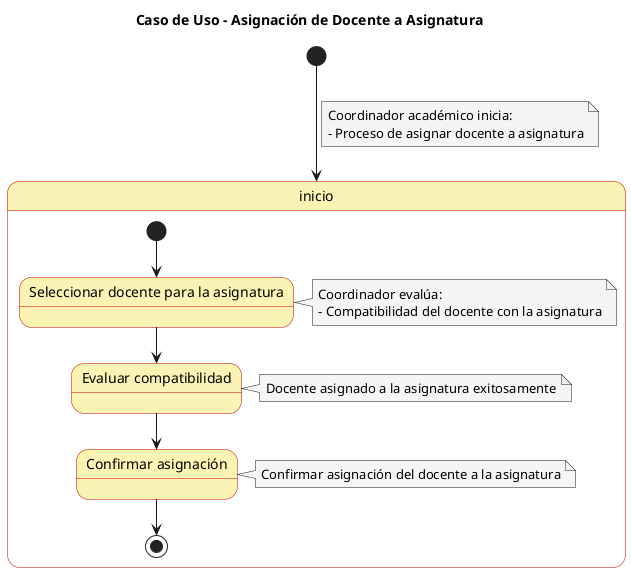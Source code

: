 @startuml

skinparam state {
  BackgroundColor #faf4b4
  BorderColor #c90000
}

skinparam note {
  BackgroundColor #f5f5f5
}

title Caso de Uso - Asignación de Docente a Asignatura

[*] --> inicio
note on link
  Coordinador académico inicia:
  - Proceso de asignar docente a asignatura
end note

state inicio {
  [*] --> seleccionar_docente
  state "Seleccionar docente para la asignatura" as seleccionar_docente

  seleccionar_docente --> evaluar_compatibilidad
  note right of seleccionar_docente
    Coordinador evalúa:
    - Compatibilidad del docente con la asignatura
  end note

  state "Evaluar compatibilidad" as evaluar_compatibilidad

  evaluar_compatibilidad --> confirmar_asignacion
  note right of evaluar_compatibilidad
    Docente asignado a la asignatura exitosamente
  end note

  state "Confirmar asignación" as confirmar_asignacion
  confirmar_asignacion --> [*]
  note right of confirmar_asignacion
    Confirmar asignación del docente a la asignatura
  end note
}

@enduml
